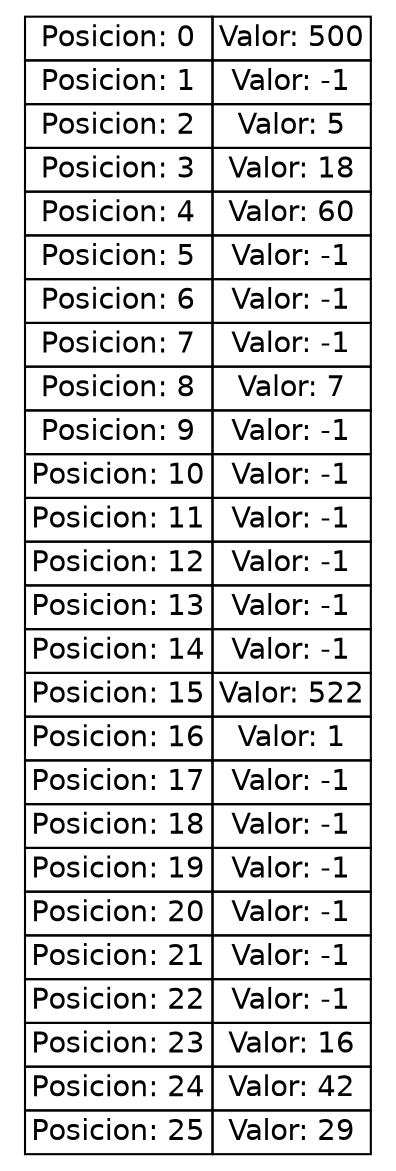 digraph {
  node [ shape=plaintext fontname=Helvetica ]

  n [ label = <
    <table border="0" cellborder="1" cellspacing="0" bgcolor="white" color="black">
      <tr>
        <td>Posicion: 0</td>
        <td>Valor: 500</td>
      </tr>
      <tr>
        <td>Posicion: 1</td>
        <td>Valor: -1</td>
      </tr>
      <tr>
        <td>Posicion: 2</td>
        <td>Valor: 5</td>
      </tr>
      <tr>
        <td>Posicion: 3</td>
        <td>Valor: 18</td>
      </tr>
      <tr>
        <td>Posicion: 4</td>
        <td>Valor: 60</td>
      </tr>
      <tr>
        <td>Posicion: 5</td>
        <td>Valor: -1</td>
      </tr>
      <tr>
        <td>Posicion: 6</td>
        <td>Valor: -1</td>
      </tr>
      <tr>
        <td>Posicion: 7</td>
        <td>Valor: -1</td>
      </tr>
      <tr>
        <td>Posicion: 8</td>
        <td>Valor: 7</td>
      </tr>
      <tr>
        <td>Posicion: 9</td>
        <td>Valor: -1</td>
      </tr>
      <tr>
        <td>Posicion: 10</td>
        <td>Valor: -1</td>
      </tr>
      <tr>
        <td>Posicion: 11</td>
        <td>Valor: -1</td>
      </tr>
      <tr>
        <td>Posicion: 12</td>
        <td>Valor: -1</td>
      </tr>
      <tr>
        <td>Posicion: 13</td>
        <td>Valor: -1</td>
      </tr>
      <tr>
        <td>Posicion: 14</td>
        <td>Valor: -1</td>
      </tr>
      <tr>
        <td>Posicion: 15</td>
        <td>Valor: 522</td>
      </tr>
      <tr>
        <td>Posicion: 16</td>
        <td>Valor: 1</td>
      </tr>
      <tr>
        <td>Posicion: 17</td>
        <td>Valor: -1</td>
      </tr>
      <tr>
        <td>Posicion: 18</td>
        <td>Valor: -1</td>
      </tr>
      <tr>
        <td>Posicion: 19</td>
        <td>Valor: -1</td>
      </tr>
      <tr>
        <td>Posicion: 20</td>
        <td>Valor: -1</td>
      </tr>
      <tr>
        <td>Posicion: 21</td>
        <td>Valor: -1</td>
      </tr>
      <tr>
        <td>Posicion: 22</td>
        <td>Valor: -1</td>
      </tr>
      <tr>
        <td>Posicion: 23</td>
        <td>Valor: 16</td>
      </tr>
      <tr>
        <td>Posicion: 24</td>
        <td>Valor: 42</td>
      </tr>
      <tr>
        <td>Posicion: 25</td>
        <td>Valor: 29</td>
      </tr>
    </table>
  > ]

}
